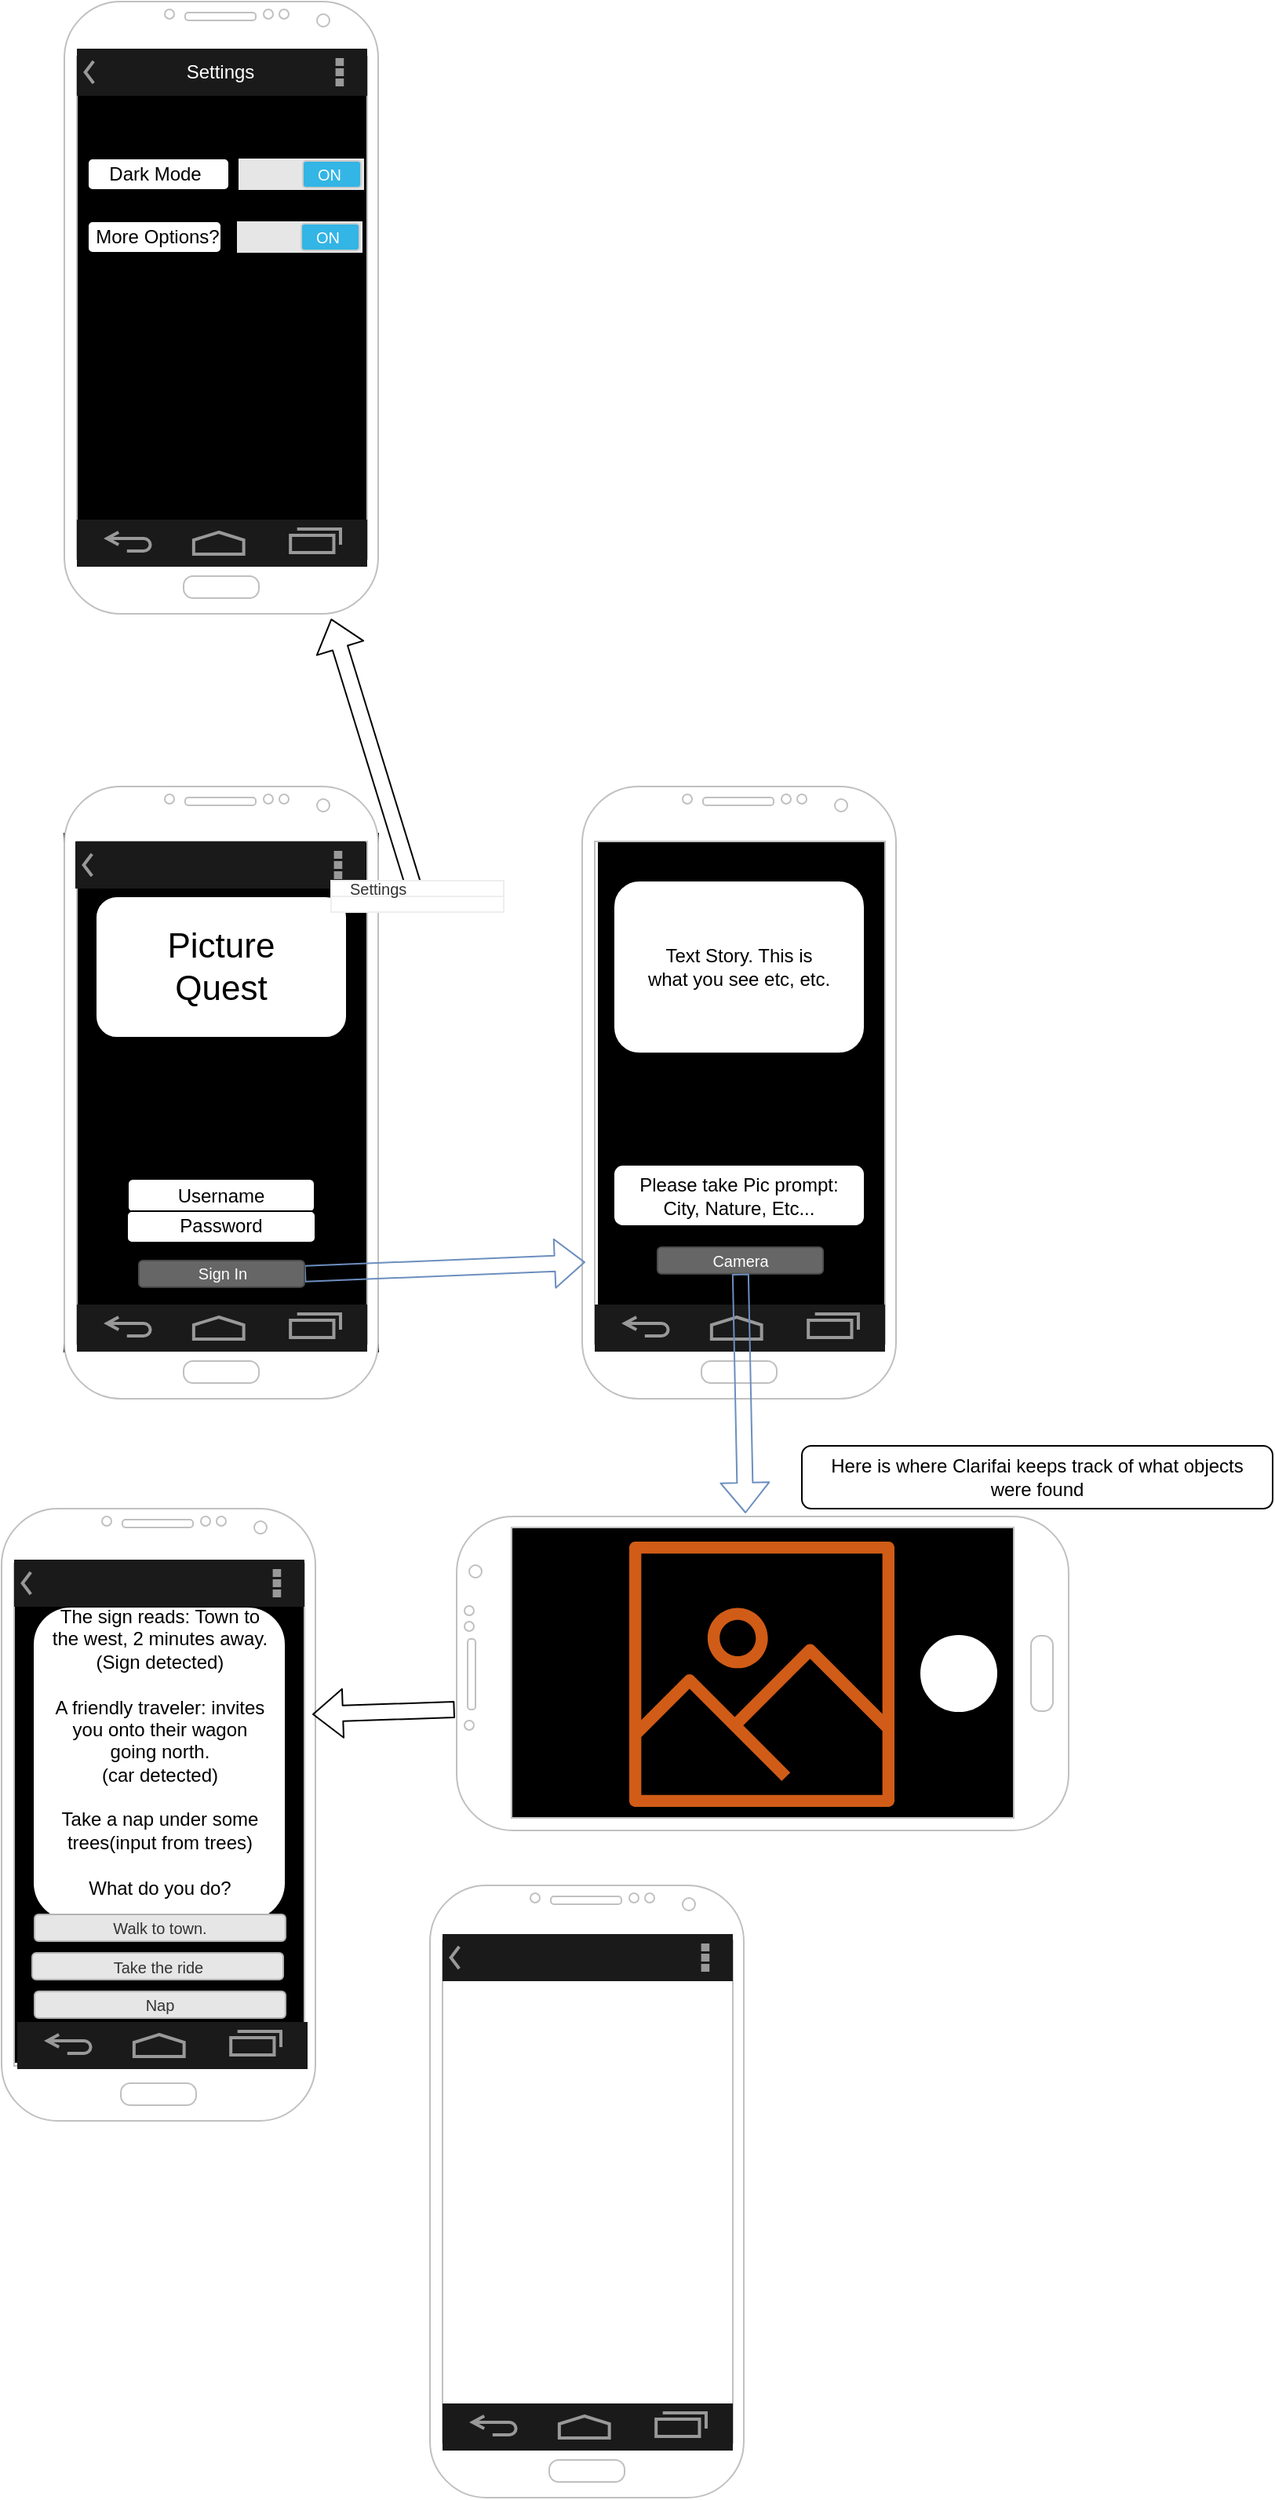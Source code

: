 <mxfile version="10.7.5" type="github"><diagram id="dRf07DhHjByKNnsjGtoA" name="Page-1"><mxGraphModel dx="840" dy="1584" grid="1" gridSize="10" guides="1" tooltips="1" connect="1" arrows="1" fold="1" page="1" pageScale="1" pageWidth="850" pageHeight="1100" math="0" shadow="0"><root><mxCell id="0"/><mxCell id="1" parent="0"/><mxCell id="rSlQTkVvx-a8ussmRqGU-52" value="" style="rounded=0;whiteSpace=wrap;html=1;fillColor=#000000;rotation=90;" vertex="1" parent="1"><mxGeometry x="-19" y="576" width="323" height="190" as="geometry"/></mxCell><mxCell id="rSlQTkVvx-a8ussmRqGU-44" value="" style="rounded=1;whiteSpace=wrap;html=1;fillColor=#FFFFFF;" vertex="1" parent="1"><mxGeometry x="550" y="440" width="300" height="40" as="geometry"/></mxCell><mxCell id="rSlQTkVvx-a8ussmRqGU-38" value="" style="rounded=0;whiteSpace=wrap;html=1;fillColor=#000000;" vertex="1" parent="1"><mxGeometry x="365" y="490" width="325" height="190" as="geometry"/></mxCell><mxCell id="rSlQTkVvx-a8ussmRqGU-2" value="" style="rounded=0;whiteSpace=wrap;html=1;fillColor=#000000;rotation=90;" vertex="1" parent="1"><mxGeometry x="353" y="123" width="320" height="185" as="geometry"/></mxCell><mxCell id="rSlQTkVvx-a8ussmRqGU-18" value="" style="rounded=0;whiteSpace=wrap;html=1;fillColor=#000000;rotation=-90;" vertex="1" parent="1"><mxGeometry x="10" y="-380" width="340" height="190" as="geometry"/></mxCell><mxCell id="S8KJ79IAqMiVSNjSus1d-6" value="" style="rounded=0;whiteSpace=wrap;html=1;fillColor=#000000;" parent="1" vertex="1"><mxGeometry x="80" y="50" width="200" height="330" as="geometry"/></mxCell><mxCell id="S8KJ79IAqMiVSNjSus1d-1" value="" style="verticalLabelPosition=bottom;verticalAlign=top;html=1;shadow=0;dashed=0;strokeWidth=1;shape=mxgraph.android.phone2;fillColor=#ffffff;strokeColor=#c0c0c0;" parent="1" vertex="1"><mxGeometry x="80" y="20" width="200" height="390" as="geometry"/></mxCell><mxCell id="S8KJ79IAqMiVSNjSus1d-2" value="" style="verticalLabelPosition=bottom;verticalAlign=top;html=1;shadow=0;dashed=0;strokeWidth=1;shape=mxgraph.android.phone2;fillColor=#ffffff;strokeColor=#c0c0c0;rotation=-90;" parent="1" vertex="1"><mxGeometry x="425" y="390" width="200" height="390" as="geometry"/></mxCell><mxCell id="S8KJ79IAqMiVSNjSus1d-3" value="" style="verticalLabelPosition=bottom;verticalAlign=top;html=1;shadow=0;dashed=0;strokeWidth=1;shape=mxgraph.android.phone2;fillColor=#ffffff;strokeColor=#c0c0c0;" parent="1" vertex="1"><mxGeometry x="410" y="20" width="200" height="390" as="geometry"/></mxCell><mxCell id="S8KJ79IAqMiVSNjSus1d-4" value="" style="verticalLabelPosition=bottom;verticalAlign=top;html=1;shadow=0;dashed=0;strokeWidth=1;shape=mxgraph.android.phone2;fillColor=#ffffff;strokeColor=#c0c0c0;" parent="1" vertex="1"><mxGeometry x="40" y="480" width="200" height="390" as="geometry"/></mxCell><mxCell id="S8KJ79IAqMiVSNjSus1d-5" value="" style="verticalLabelPosition=bottom;verticalAlign=top;html=1;shadow=0;dashed=0;strokeWidth=1;shape=mxgraph.android.phone2;fillColor=#ffffff;strokeColor=#c0c0c0;" parent="1" vertex="1"><mxGeometry x="80" y="-480" width="200" height="390" as="geometry"/></mxCell><mxCell id="S8KJ79IAqMiVSNjSus1d-7" value="" style="rounded=1;whiteSpace=wrap;html=1;fillColor=#FFFFFF;rotation=90;" parent="1" vertex="1"><mxGeometry x="169.5" y="221" width="21" height="119" as="geometry"/></mxCell><mxCell id="S8KJ79IAqMiVSNjSus1d-8" value="Username" style="text;html=1;strokeColor=none;fillColor=none;align=center;verticalAlign=middle;whiteSpace=wrap;rounded=0;" parent="1" vertex="1"><mxGeometry x="140" y="270.5" width="80" height="20" as="geometry"/></mxCell><mxCell id="S8KJ79IAqMiVSNjSus1d-9" value="" style="rounded=1;whiteSpace=wrap;html=1;fillColor=#FFFFFF;" parent="1" vertex="1"><mxGeometry x="120" y="290.5" width="120" height="20" as="geometry"/></mxCell><mxCell id="S8KJ79IAqMiVSNjSus1d-10" value="" style="rounded=1;whiteSpace=wrap;html=1;fillColor=#FFFFFF;" parent="1" vertex="1"><mxGeometry x="100" y="90" width="160" height="90" as="geometry"/></mxCell><mxCell id="S8KJ79IAqMiVSNjSus1d-11" value="Password" style="text;html=1;strokeColor=none;fillColor=none;align=center;verticalAlign=middle;whiteSpace=wrap;rounded=0;" parent="1" vertex="1"><mxGeometry x="130" y="290" width="100" height="20" as="geometry"/></mxCell><mxCell id="S8KJ79IAqMiVSNjSus1d-19" value="" style="shape=flexArrow;endArrow=classic;html=1;exitX=1;exitY=0.5;exitDx=0;exitDy=0;fillColor=none;strokeColor=#6c8ebf;entryX=0.01;entryY=0.777;entryDx=0;entryDy=0;entryPerimeter=0;" parent="1" source="S8KJ79IAqMiVSNjSus1d-23" edge="1" target="S8KJ79IAqMiVSNjSus1d-3"><mxGeometry width="50" height="50" relative="1" as="geometry"><mxPoint x="260" y="335" as="sourcePoint"/><mxPoint x="372" y="326.61" as="targetPoint"/><Array as="points"/></mxGeometry></mxCell><mxCell id="S8KJ79IAqMiVSNjSus1d-20" value="&lt;font style=&quot;font-size: 22px&quot;&gt;Picture Quest&lt;/font&gt;" style="text;html=1;strokeColor=none;fillColor=none;align=center;verticalAlign=middle;whiteSpace=wrap;rounded=0;" parent="1" vertex="1"><mxGeometry x="120" y="100" width="120" height="70" as="geometry"/></mxCell><mxCell id="S8KJ79IAqMiVSNjSus1d-21" value="" style="verticalLabelPosition=bottom;verticalAlign=top;html=1;shadow=0;dashed=0;strokeWidth=2;shape=mxgraph.android.navigation_bar_1;fillColor=#1A1A1A;strokeColor=#999999;" parent="1" vertex="1"><mxGeometry x="88" y="350" width="185" height="30" as="geometry"/></mxCell><mxCell id="S8KJ79IAqMiVSNjSus1d-23" value="Sign In" style="rounded=1;html=1;shadow=0;dashed=0;whiteSpace=wrap;fontSize=10;fillColor=#666666;align=center;strokeColor=#4D4D4D;fontColor=#ffffff;" parent="1" vertex="1"><mxGeometry x="127.5" y="322" width="105.5" height="16.88" as="geometry"/></mxCell><mxCell id="rSlQTkVvx-a8ussmRqGU-5" value="" style="shape=flexArrow;endArrow=classic;html=1;entryX=0.85;entryY=1.008;entryDx=0;entryDy=0;entryPerimeter=0;" edge="1" parent="1" target="S8KJ79IAqMiVSNjSus1d-5"><mxGeometry width="50" height="50" relative="1" as="geometry"><mxPoint x="303" y="85" as="sourcePoint"/><mxPoint x="280" y="-70" as="targetPoint"/></mxGeometry></mxCell><mxCell id="rSlQTkVvx-a8ussmRqGU-6" value="" style="strokeWidth=1;html=1;shadow=0;dashed=0;shape=mxgraph.android.action_bar;fillColor=#1A1A1A;strokeColor=#c0c0c0;strokeWidth=2;fontColor=#FFFFFF;" vertex="1" parent="1"><mxGeometry x="88" y="-450" width="185" height="30" as="geometry"/></mxCell><mxCell id="rSlQTkVvx-a8ussmRqGU-7" value="" style="verticalLabelPosition=bottom;verticalAlign=top;html=1;shadow=0;dashed=0;strokeWidth=2;shape=mxgraph.android.navigation_bar_1;fillColor=#1A1A1A;strokeColor=#999999;" vertex="1" parent="1"><mxGeometry x="88" y="-150" width="185" height="30" as="geometry"/></mxCell><mxCell id="rSlQTkVvx-a8ussmRqGU-9" value="&lt;font color=&quot;#ffffff&quot;&gt;Settings&lt;/font&gt;" style="text;html=1;strokeColor=none;fillColor=none;align=center;verticalAlign=middle;whiteSpace=wrap;rounded=0;" vertex="1" parent="1"><mxGeometry x="128" y="-450" width="103" height="30" as="geometry"/></mxCell><mxCell id="rSlQTkVvx-a8ussmRqGU-16" value="" style="verticalLabelPosition=bottom;verticalAlign=top;html=1;shadow=0;dashed=0;strokeWidth=1;shape=mxgraph.android.switch_on;fillColor=#E6E6E6;" vertex="1" parent="1"><mxGeometry x="191" y="-380" width="80" height="20" as="geometry"/></mxCell><mxCell id="rSlQTkVvx-a8ussmRqGU-17" value="" style="verticalLabelPosition=bottom;verticalAlign=top;html=1;shadow=0;dashed=0;strokeWidth=1;shape=mxgraph.android.switch_on;fillColor=#E6E6E6;" vertex="1" parent="1"><mxGeometry x="190" y="-340" width="80" height="20" as="geometry"/></mxCell><mxCell id="rSlQTkVvx-a8ussmRqGU-19" value="" style="rounded=1;whiteSpace=wrap;html=1;fillColor=#FFFFFF;" vertex="1" parent="1"><mxGeometry x="95" y="-380" width="90" height="20" as="geometry"/></mxCell><mxCell id="rSlQTkVvx-a8ussmRqGU-20" value="Dark Mode" style="text;html=1;strokeColor=none;fillColor=none;align=center;verticalAlign=middle;whiteSpace=wrap;rounded=0;" vertex="1" parent="1"><mxGeometry x="88" y="-380" width="100" height="20" as="geometry"/></mxCell><mxCell id="rSlQTkVvx-a8ussmRqGU-21" value="" style="rounded=1;whiteSpace=wrap;html=1;fillColor=#FFFFFF;" vertex="1" parent="1"><mxGeometry x="95" y="-340" width="85" height="20" as="geometry"/></mxCell><mxCell id="rSlQTkVvx-a8ussmRqGU-23" value="More Options?" style="text;html=1;strokeColor=none;fillColor=none;align=center;verticalAlign=middle;whiteSpace=wrap;rounded=0;" vertex="1" parent="1"><mxGeometry x="98" y="-340" width="83" height="20" as="geometry"/></mxCell><mxCell id="rSlQTkVvx-a8ussmRqGU-24" value="" style="verticalLabelPosition=bottom;verticalAlign=top;html=1;shadow=0;dashed=0;strokeWidth=2;shape=mxgraph.android.navigation_bar_1;fillColor=#1A1A1A;strokeColor=#999999;" vertex="1" parent="1"><mxGeometry x="418" y="350" width="185" height="30" as="geometry"/></mxCell><mxCell id="rSlQTkVvx-a8ussmRqGU-25" value="" style="strokeWidth=1;html=1;shadow=0;dashed=0;shape=mxgraph.android.action_bar;fillColor=#1A1A1A;strokeColor=#c0c0c0;strokeWidth=2;fontColor=#FFFFFF;" vertex="1" parent="1"><mxGeometry x="87" y="55" width="185" height="30" as="geometry"/></mxCell><mxCell id="rSlQTkVvx-a8ussmRqGU-11" value="" style="strokeWidth=1;html=1;shadow=0;dashed=0;shape=mxgraph.android.rrect;rSize=0;strokeColor=#eeeeee;fillColor=#ffffff;gradientColor=none;" vertex="1" parent="1"><mxGeometry x="250" y="80" width="110" height="20" as="geometry"/></mxCell><mxCell id="rSlQTkVvx-a8ussmRqGU-12" value="&lt;font style=&quot;font-size: 10px&quot;&gt;Settings&lt;/font&gt;" style="strokeColor=inherit;fillColor=inherit;gradientColor=inherit;strokeWidth=1;html=1;shadow=0;dashed=0;shape=mxgraph.android.rrect;rSize=0;align=left;spacingLeft=10;fontSize=8;fontColor=#333333;" vertex="1" parent="rSlQTkVvx-a8ussmRqGU-11"><mxGeometry width="110" height="10" as="geometry"/></mxCell><mxCell id="rSlQTkVvx-a8ussmRqGU-27" value="" style="rounded=1;whiteSpace=wrap;html=1;fillColor=#FFFFFF;" vertex="1" parent="1"><mxGeometry x="430" y="80" width="160" height="110" as="geometry"/></mxCell><mxCell id="rSlQTkVvx-a8ussmRqGU-28" value="Text Story. This is what you see etc, etc." style="text;html=1;strokeColor=none;fillColor=none;align=center;verticalAlign=middle;whiteSpace=wrap;rounded=0;" vertex="1" parent="1"><mxGeometry x="450" y="100" width="120" height="70" as="geometry"/></mxCell><mxCell id="rSlQTkVvx-a8ussmRqGU-29" value="" style="rounded=1;whiteSpace=wrap;html=1;fillColor=#FFFFFF;" vertex="1" parent="1"><mxGeometry x="430" y="261" width="160" height="39" as="geometry"/></mxCell><mxCell id="rSlQTkVvx-a8ussmRqGU-30" value="Please take Pic prompt:&lt;br&gt;City, Nature, Etc...&lt;br&gt;" style="text;html=1;strokeColor=none;fillColor=none;align=center;verticalAlign=middle;whiteSpace=wrap;rounded=0;" vertex="1" parent="1"><mxGeometry x="440" y="261" width="140" height="39" as="geometry"/></mxCell><mxCell id="rSlQTkVvx-a8ussmRqGU-31" value="Camera" style="rounded=1;html=1;shadow=0;dashed=0;whiteSpace=wrap;fontSize=10;fillColor=#666666;align=center;strokeColor=#4D4D4D;fontColor=#ffffff;" vertex="1" parent="1"><mxGeometry x="458" y="313.5" width="105.5" height="16.88" as="geometry"/></mxCell><mxCell id="rSlQTkVvx-a8ussmRqGU-32" value="" style="shape=flexArrow;endArrow=classic;html=1;fillColor=none;strokeColor=#6c8ebf;entryX=1.01;entryY=0.472;entryDx=0;entryDy=0;entryPerimeter=0;" edge="1" parent="1" source="rSlQTkVvx-a8ussmRqGU-31" target="S8KJ79IAqMiVSNjSus1d-2"><mxGeometry width="50" height="50" relative="1" as="geometry"><mxPoint x="670" y="370" as="sourcePoint"/><mxPoint x="640" y="440" as="targetPoint"/></mxGeometry></mxCell><mxCell id="rSlQTkVvx-a8ussmRqGU-33" value="" style="outlineConnect=0;fontColor=#232F3E;gradientColor=none;fillColor=#D05C17;strokeColor=none;dashed=0;verticalLabelPosition=bottom;verticalAlign=top;align=center;html=1;fontSize=12;fontStyle=0;aspect=fixed;pointerEvents=1;shape=mxgraph.aws4.container_registry_image;" vertex="1" parent="1"><mxGeometry x="440" y="501" width="169" height="169" as="geometry"/></mxCell><mxCell id="rSlQTkVvx-a8ussmRqGU-37" value="" style="ellipse;whiteSpace=wrap;html=1;aspect=fixed;fillColor=#FFFFFF;" vertex="1" parent="1"><mxGeometry x="625" y="560" width="50" height="50" as="geometry"/></mxCell><mxCell id="rSlQTkVvx-a8ussmRqGU-39" value="" style="shape=flexArrow;endArrow=classic;html=1;fillColor=none;exitX=0.385;exitY=-0.003;exitDx=0;exitDy=0;exitPerimeter=0;entryX=0.99;entryY=0.336;entryDx=0;entryDy=0;entryPerimeter=0;" edge="1" parent="1" source="S8KJ79IAqMiVSNjSus1d-2" target="S8KJ79IAqMiVSNjSus1d-4"><mxGeometry width="50" height="50" relative="1" as="geometry"><mxPoint x="410" y="800" as="sourcePoint"/><mxPoint x="460" y="750" as="targetPoint"/></mxGeometry></mxCell><mxCell id="rSlQTkVvx-a8ussmRqGU-46" style="edgeStyle=orthogonalEdgeStyle;rounded=0;orthogonalLoop=1;jettySize=auto;html=1;exitX=0.25;exitY=0;exitDx=0;exitDy=0;fillColor=none;" edge="1" parent="1" source="rSlQTkVvx-a8ussmRqGU-40"><mxGeometry relative="1" as="geometry"><mxPoint x="100" y="530" as="targetPoint"/></mxGeometry></mxCell><mxCell id="rSlQTkVvx-a8ussmRqGU-40" value="" style="rounded=1;whiteSpace=wrap;html=1;fillColor=#FFFFFF;" vertex="1" parent="1"><mxGeometry x="60" y="542.5" width="161" height="200" as="geometry"/></mxCell><mxCell id="rSlQTkVvx-a8ussmRqGU-43" value="Here is where Clarifai keeps track of what objects were found" style="text;html=1;strokeColor=none;fillColor=none;align=center;verticalAlign=middle;whiteSpace=wrap;rounded=0;" vertex="1" parent="1"><mxGeometry x="560" y="440" width="280" height="40" as="geometry"/></mxCell><mxCell id="rSlQTkVvx-a8ussmRqGU-45" value="The sign reads: Town to the west, 2 minutes away.&lt;br&gt;(Sign detected)&lt;br&gt;&lt;br&gt;A friendly traveler: invites you onto their wagon going north.&lt;br&gt;(car detected)&lt;br&gt;&lt;br&gt;Take a nap under some trees(input from trees)&lt;br&gt;&lt;br&gt;What do you do?&lt;br&gt;" style="text;html=1;strokeColor=none;fillColor=none;align=center;verticalAlign=middle;whiteSpace=wrap;rounded=0;" vertex="1" parent="1"><mxGeometry x="70" y="550" width="142" height="170" as="geometry"/></mxCell><mxCell id="rSlQTkVvx-a8ussmRqGU-49" value="Take the ride" style="rounded=1;html=1;shadow=0;dashed=0;whiteSpace=wrap;fontSize=10;fillColor=#E6E6E6;align=center;strokeColor=#B3B3B3;fontColor=#333333;" vertex="1" parent="1"><mxGeometry x="59.5" y="763" width="160" height="17" as="geometry"/></mxCell><mxCell id="rSlQTkVvx-a8ussmRqGU-50" value="Walk to town." style="rounded=1;html=1;shadow=0;dashed=0;whiteSpace=wrap;fontSize=10;fillColor=#E6E6E6;align=center;strokeColor=#B3B3B3;fontColor=#333333;" vertex="1" parent="1"><mxGeometry x="61" y="738.5" width="160" height="17" as="geometry"/></mxCell><mxCell id="rSlQTkVvx-a8ussmRqGU-51" value="Nap" style="rounded=1;html=1;shadow=0;dashed=0;whiteSpace=wrap;fontSize=10;fillColor=#E6E6E6;align=center;strokeColor=#B3B3B3;fontColor=#333333;" vertex="1" parent="1"><mxGeometry x="61" y="787.5" width="160" height="17" as="geometry"/></mxCell><mxCell id="rSlQTkVvx-a8ussmRqGU-53" value="" style="strokeWidth=1;html=1;shadow=0;dashed=0;shape=mxgraph.android.action_bar;fillColor=#1A1A1A;strokeColor=#c0c0c0;strokeWidth=2;fontColor=#FFFFFF;" vertex="1" parent="1"><mxGeometry x="48" y="512.5" width="185" height="30" as="geometry"/></mxCell><mxCell id="rSlQTkVvx-a8ussmRqGU-54" value="" style="verticalLabelPosition=bottom;verticalAlign=top;html=1;shadow=0;dashed=0;strokeWidth=2;shape=mxgraph.android.navigation_bar_1;fillColor=#1A1A1A;strokeColor=#999999;" vertex="1" parent="1"><mxGeometry x="50" y="807" width="185" height="30" as="geometry"/></mxCell><mxCell id="rSlQTkVvx-a8ussmRqGU-55" value="" style="verticalLabelPosition=bottom;verticalAlign=top;html=1;shadow=0;dashed=0;strokeWidth=1;shape=mxgraph.android.phone2;fillColor=#ffffff;strokeColor=#c0c0c0;" vertex="1" parent="1"><mxGeometry x="313" y="720" width="200" height="390" as="geometry"/></mxCell><mxCell id="rSlQTkVvx-a8ussmRqGU-56" value="" style="strokeWidth=1;html=1;shadow=0;dashed=0;shape=mxgraph.android.action_bar;fillColor=#1A1A1A;strokeColor=#c0c0c0;strokeWidth=2;fontColor=#FFFFFF;" vertex="1" parent="1"><mxGeometry x="321" y="751" width="185" height="30" as="geometry"/></mxCell><mxCell id="rSlQTkVvx-a8ussmRqGU-57" value="" style="verticalLabelPosition=bottom;verticalAlign=top;html=1;shadow=0;dashed=0;strokeWidth=2;shape=mxgraph.android.navigation_bar_1;fillColor=#1A1A1A;strokeColor=#999999;" vertex="1" parent="1"><mxGeometry x="321" y="1050" width="185" height="30" as="geometry"/></mxCell></root></mxGraphModel></diagram></mxfile>